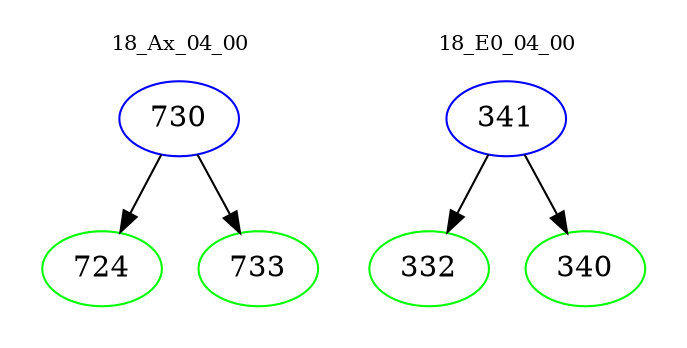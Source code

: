 digraph{
subgraph cluster_0 {
color = white
label = "18_Ax_04_00";
fontsize=10;
T0_730 [label="730", color="blue"]
T0_730 -> T0_724 [color="black"]
T0_724 [label="724", color="green"]
T0_730 -> T0_733 [color="black"]
T0_733 [label="733", color="green"]
}
subgraph cluster_1 {
color = white
label = "18_E0_04_00";
fontsize=10;
T1_341 [label="341", color="blue"]
T1_341 -> T1_332 [color="black"]
T1_332 [label="332", color="green"]
T1_341 -> T1_340 [color="black"]
T1_340 [label="340", color="green"]
}
}
